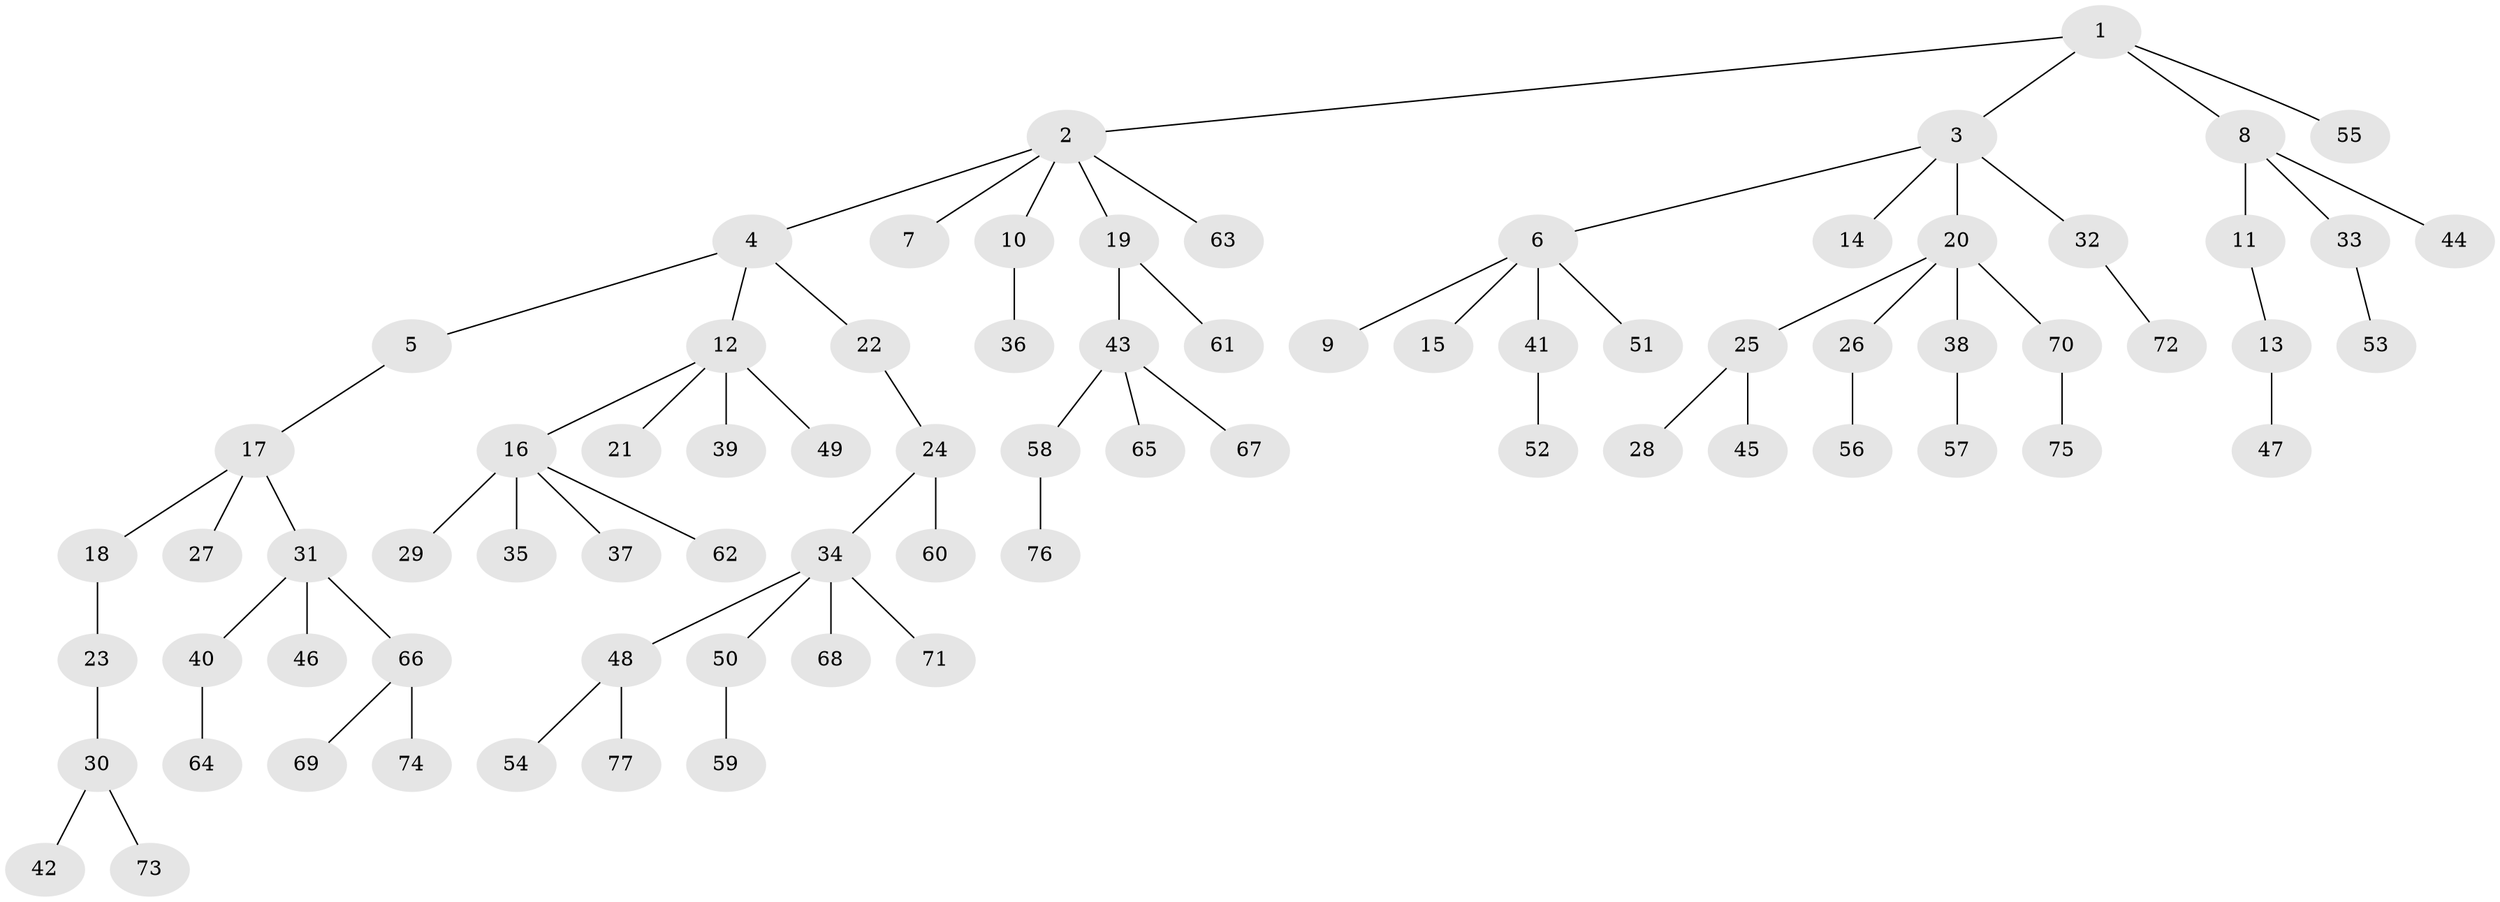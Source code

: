 // Generated by graph-tools (version 1.1) at 2025/53/03/09/25 04:53:55]
// undirected, 77 vertices, 76 edges
graph export_dot {
graph [start="1"]
  node [color=gray90,style=filled];
  1;
  2;
  3;
  4;
  5;
  6;
  7;
  8;
  9;
  10;
  11;
  12;
  13;
  14;
  15;
  16;
  17;
  18;
  19;
  20;
  21;
  22;
  23;
  24;
  25;
  26;
  27;
  28;
  29;
  30;
  31;
  32;
  33;
  34;
  35;
  36;
  37;
  38;
  39;
  40;
  41;
  42;
  43;
  44;
  45;
  46;
  47;
  48;
  49;
  50;
  51;
  52;
  53;
  54;
  55;
  56;
  57;
  58;
  59;
  60;
  61;
  62;
  63;
  64;
  65;
  66;
  67;
  68;
  69;
  70;
  71;
  72;
  73;
  74;
  75;
  76;
  77;
  1 -- 2;
  1 -- 3;
  1 -- 8;
  1 -- 55;
  2 -- 4;
  2 -- 7;
  2 -- 10;
  2 -- 19;
  2 -- 63;
  3 -- 6;
  3 -- 14;
  3 -- 20;
  3 -- 32;
  4 -- 5;
  4 -- 12;
  4 -- 22;
  5 -- 17;
  6 -- 9;
  6 -- 15;
  6 -- 41;
  6 -- 51;
  8 -- 11;
  8 -- 33;
  8 -- 44;
  10 -- 36;
  11 -- 13;
  12 -- 16;
  12 -- 21;
  12 -- 39;
  12 -- 49;
  13 -- 47;
  16 -- 29;
  16 -- 35;
  16 -- 37;
  16 -- 62;
  17 -- 18;
  17 -- 27;
  17 -- 31;
  18 -- 23;
  19 -- 43;
  19 -- 61;
  20 -- 25;
  20 -- 26;
  20 -- 38;
  20 -- 70;
  22 -- 24;
  23 -- 30;
  24 -- 34;
  24 -- 60;
  25 -- 28;
  25 -- 45;
  26 -- 56;
  30 -- 42;
  30 -- 73;
  31 -- 40;
  31 -- 46;
  31 -- 66;
  32 -- 72;
  33 -- 53;
  34 -- 48;
  34 -- 50;
  34 -- 68;
  34 -- 71;
  38 -- 57;
  40 -- 64;
  41 -- 52;
  43 -- 58;
  43 -- 65;
  43 -- 67;
  48 -- 54;
  48 -- 77;
  50 -- 59;
  58 -- 76;
  66 -- 69;
  66 -- 74;
  70 -- 75;
}
